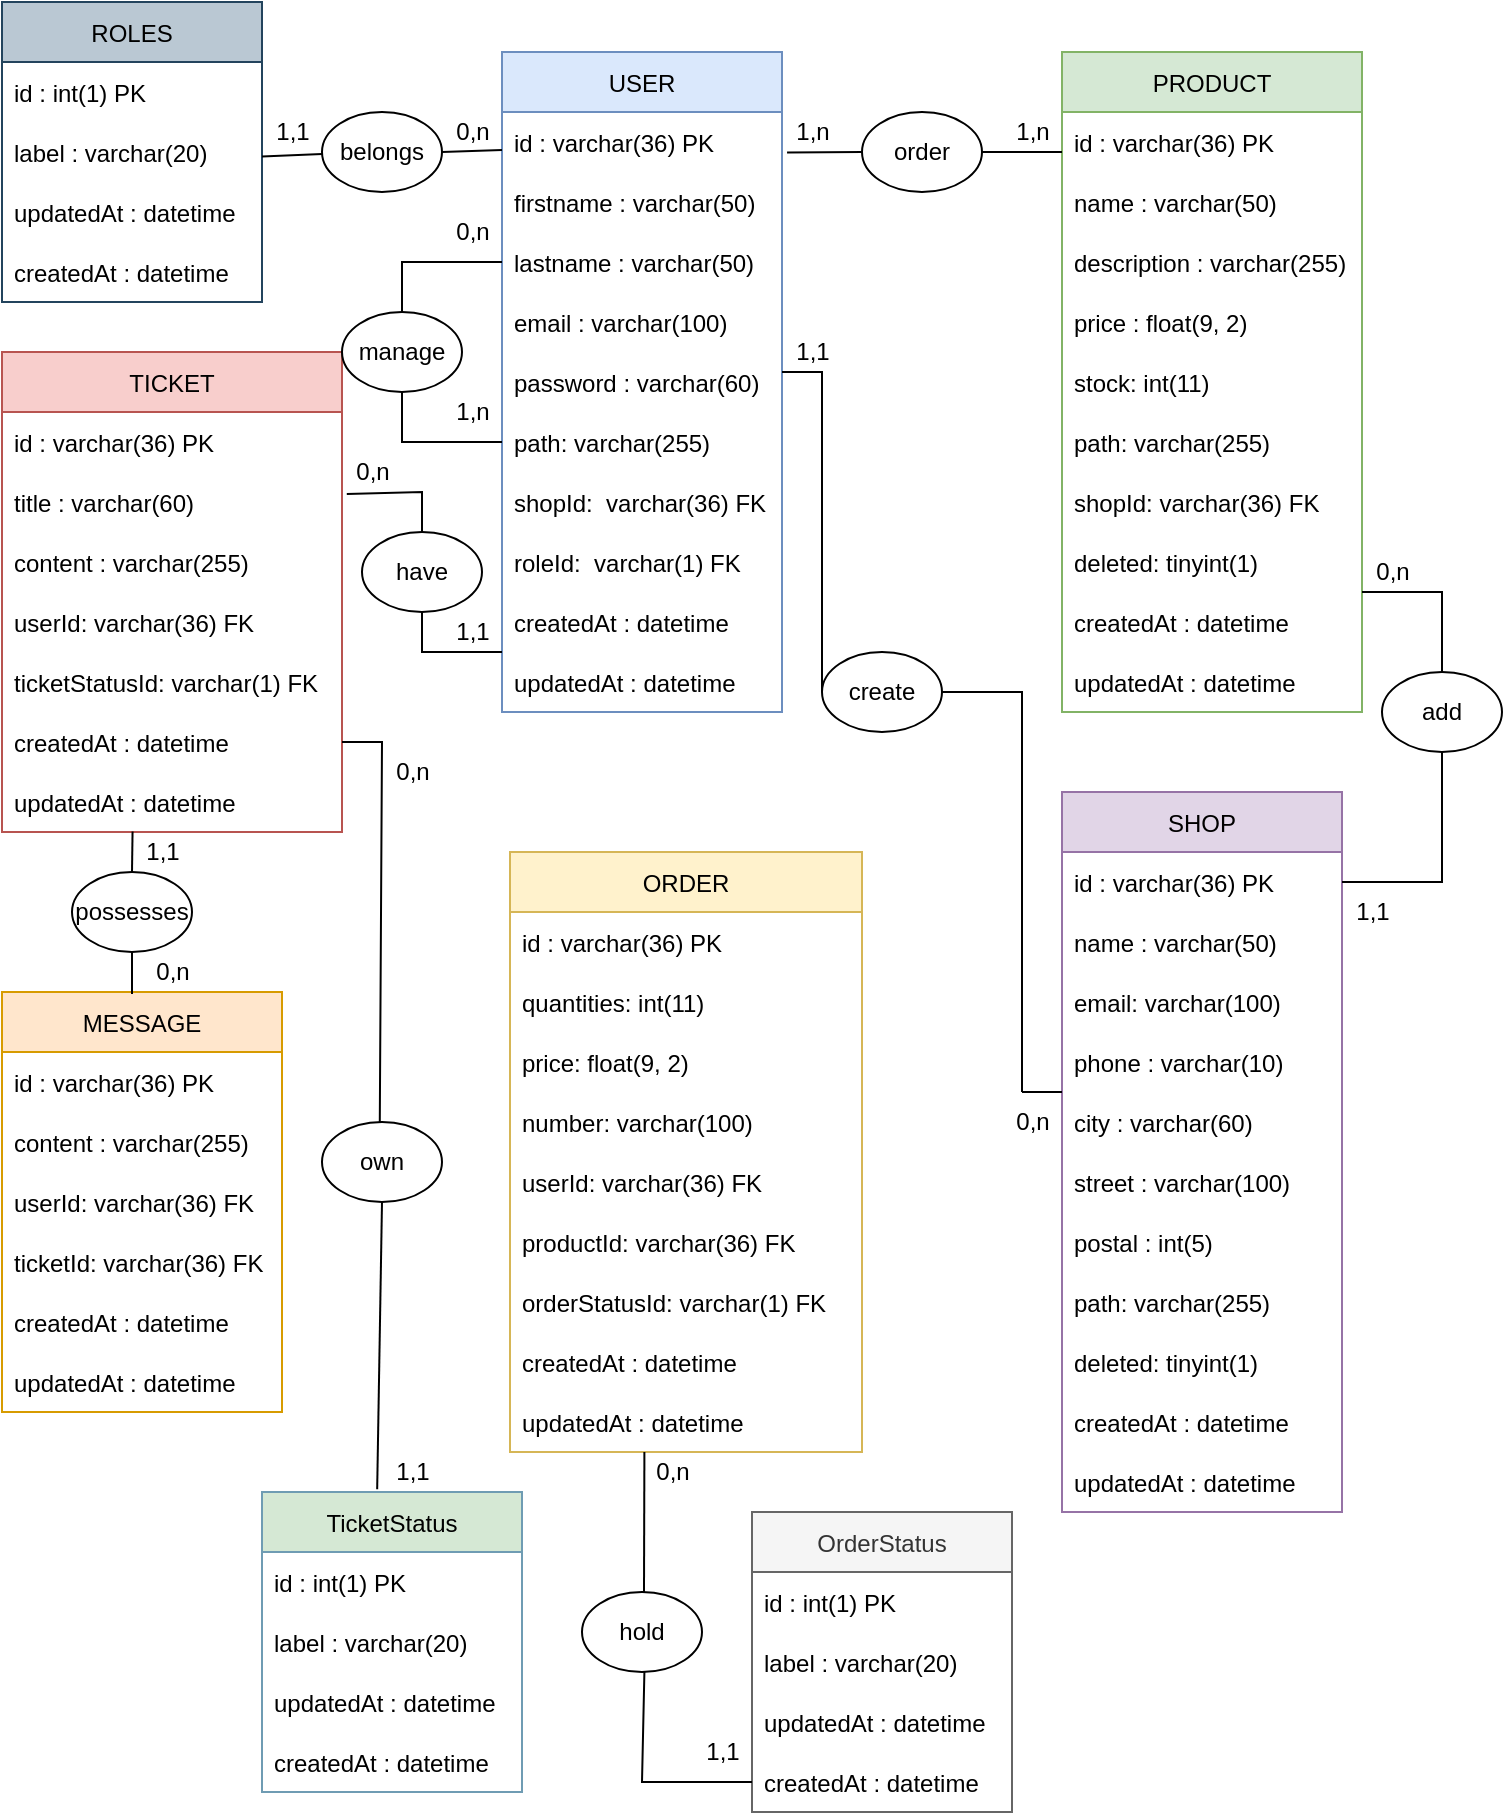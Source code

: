 <mxfile version="16.6.2" type="device"><diagram id="tA9qpuxqnUJ77roLlJ_P" name="MCD"><mxGraphModel dx="1038" dy="579" grid="1" gridSize="10" guides="1" tooltips="1" connect="1" arrows="1" fold="1" page="1" pageScale="1" pageWidth="827" pageHeight="1169" math="0" shadow="0"><root><mxCell id="0"/><mxCell id="1" parent="0"/><mxCell id="U8WOmTN2NuIGIcNUVw19-1" value="USER" style="swimlane;fontStyle=0;childLayout=stackLayout;horizontal=1;startSize=30;horizontalStack=0;resizeParent=1;resizeParentMax=0;resizeLast=0;collapsible=1;marginBottom=0;fillColor=#dae8fc;strokeColor=#6c8ebf;" parent="1" vertex="1"><mxGeometry x="270" y="50" width="140" height="330" as="geometry"/></mxCell><mxCell id="U8WOmTN2NuIGIcNUVw19-2" value="id : varchar(36) PK" style="text;strokeColor=none;fillColor=none;align=left;verticalAlign=middle;spacingLeft=4;spacingRight=4;overflow=hidden;points=[[0,0.5],[1,0.5]];portConstraint=eastwest;rotatable=0;" parent="U8WOmTN2NuIGIcNUVw19-1" vertex="1"><mxGeometry y="30" width="140" height="30" as="geometry"/></mxCell><mxCell id="U8WOmTN2NuIGIcNUVw19-3" value="firstname : varchar(50)" style="text;strokeColor=none;fillColor=none;align=left;verticalAlign=middle;spacingLeft=4;spacingRight=4;overflow=hidden;points=[[0,0.5],[1,0.5]];portConstraint=eastwest;rotatable=0;" parent="U8WOmTN2NuIGIcNUVw19-1" vertex="1"><mxGeometry y="60" width="140" height="30" as="geometry"/></mxCell><mxCell id="U8WOmTN2NuIGIcNUVw19-4" value="lastname : varchar(50)" style="text;strokeColor=none;fillColor=none;align=left;verticalAlign=middle;spacingLeft=4;spacingRight=4;overflow=hidden;points=[[0,0.5],[1,0.5]];portConstraint=eastwest;rotatable=0;" parent="U8WOmTN2NuIGIcNUVw19-1" vertex="1"><mxGeometry y="90" width="140" height="30" as="geometry"/></mxCell><mxCell id="U8WOmTN2NuIGIcNUVw19-5" value="email : varchar(100)" style="text;strokeColor=none;fillColor=none;align=left;verticalAlign=middle;spacingLeft=4;spacingRight=4;overflow=hidden;points=[[0,0.5],[1,0.5]];portConstraint=eastwest;rotatable=0;" parent="U8WOmTN2NuIGIcNUVw19-1" vertex="1"><mxGeometry y="120" width="140" height="30" as="geometry"/></mxCell><mxCell id="U8WOmTN2NuIGIcNUVw19-6" value="password : varchar(60)" style="text;strokeColor=none;fillColor=none;align=left;verticalAlign=middle;spacingLeft=4;spacingRight=4;overflow=hidden;points=[[0,0.5],[1,0.5]];portConstraint=eastwest;rotatable=0;" parent="U8WOmTN2NuIGIcNUVw19-1" vertex="1"><mxGeometry y="150" width="140" height="30" as="geometry"/></mxCell><mxCell id="Q_KJPyGHiCX88G6UlzLK-1" value="path: varchar(255)" style="text;strokeColor=none;fillColor=none;align=left;verticalAlign=middle;spacingLeft=4;spacingRight=4;overflow=hidden;points=[[0,0.5],[1,0.5]];portConstraint=eastwest;rotatable=0;" parent="U8WOmTN2NuIGIcNUVw19-1" vertex="1"><mxGeometry y="180" width="140" height="30" as="geometry"/></mxCell><mxCell id="U8WOmTN2NuIGIcNUVw19-7" value="shopId:  varchar(36) FK" style="text;strokeColor=none;fillColor=none;align=left;verticalAlign=middle;spacingLeft=4;spacingRight=4;overflow=hidden;points=[[0,0.5],[1,0.5]];portConstraint=eastwest;rotatable=0;" parent="U8WOmTN2NuIGIcNUVw19-1" vertex="1"><mxGeometry y="210" width="140" height="30" as="geometry"/></mxCell><mxCell id="AojEPkW-R613XqB9pDVa-13" value="roleId:  varchar(1) FK" style="text;strokeColor=none;fillColor=none;align=left;verticalAlign=middle;spacingLeft=4;spacingRight=4;overflow=hidden;points=[[0,0.5],[1,0.5]];portConstraint=eastwest;rotatable=0;" parent="U8WOmTN2NuIGIcNUVw19-1" vertex="1"><mxGeometry y="240" width="140" height="30" as="geometry"/></mxCell><mxCell id="U8WOmTN2NuIGIcNUVw19-22" value="createdAt : datetime" style="text;strokeColor=none;fillColor=none;align=left;verticalAlign=middle;spacingLeft=4;spacingRight=4;overflow=hidden;points=[[0,0.5],[1,0.5]];portConstraint=eastwest;rotatable=0;" parent="U8WOmTN2NuIGIcNUVw19-1" vertex="1"><mxGeometry y="270" width="140" height="30" as="geometry"/></mxCell><mxCell id="U8WOmTN2NuIGIcNUVw19-23" value="updatedAt : datetime" style="text;strokeColor=none;fillColor=none;align=left;verticalAlign=middle;spacingLeft=4;spacingRight=4;overflow=hidden;points=[[0,0.5],[1,0.5]];portConstraint=eastwest;rotatable=0;" parent="U8WOmTN2NuIGIcNUVw19-1" vertex="1"><mxGeometry y="300" width="140" height="30" as="geometry"/></mxCell><mxCell id="U8WOmTN2NuIGIcNUVw19-8" value="ROLES" style="swimlane;fontStyle=0;childLayout=stackLayout;horizontal=1;startSize=30;horizontalStack=0;resizeParent=1;resizeParentMax=0;resizeLast=0;collapsible=1;marginBottom=0;fillColor=#bac8d3;strokeColor=#23445d;" parent="1" vertex="1"><mxGeometry x="20" y="25" width="130" height="150" as="geometry"/></mxCell><mxCell id="U8WOmTN2NuIGIcNUVw19-9" value="id : int(1) PK" style="text;strokeColor=none;fillColor=none;align=left;verticalAlign=middle;spacingLeft=4;spacingRight=4;overflow=hidden;points=[[0,0.5],[1,0.5]];portConstraint=eastwest;rotatable=0;" parent="U8WOmTN2NuIGIcNUVw19-8" vertex="1"><mxGeometry y="30" width="130" height="30" as="geometry"/></mxCell><mxCell id="U8WOmTN2NuIGIcNUVw19-11" value="label : varchar(20)" style="text;strokeColor=none;fillColor=none;align=left;verticalAlign=middle;spacingLeft=4;spacingRight=4;overflow=hidden;points=[[0,0.5],[1,0.5]];portConstraint=eastwest;rotatable=0;" parent="U8WOmTN2NuIGIcNUVw19-8" vertex="1"><mxGeometry y="60" width="130" height="30" as="geometry"/></mxCell><mxCell id="j7cn3w1wYst3zkD4tlY6-9" value="updatedAt : datetime" style="text;strokeColor=none;fillColor=none;align=left;verticalAlign=middle;spacingLeft=4;spacingRight=4;overflow=hidden;points=[[0,0.5],[1,0.5]];portConstraint=eastwest;rotatable=0;" parent="U8WOmTN2NuIGIcNUVw19-8" vertex="1"><mxGeometry y="90" width="130" height="30" as="geometry"/></mxCell><mxCell id="j7cn3w1wYst3zkD4tlY6-8" value="createdAt : datetime" style="text;strokeColor=none;fillColor=none;align=left;verticalAlign=middle;spacingLeft=4;spacingRight=4;overflow=hidden;points=[[0,0.5],[1,0.5]];portConstraint=eastwest;rotatable=0;" parent="U8WOmTN2NuIGIcNUVw19-8" vertex="1"><mxGeometry y="120" width="130" height="30" as="geometry"/></mxCell><mxCell id="U8WOmTN2NuIGIcNUVw19-12" value="" style="endArrow=none;html=1;rounded=0;exitX=1;exitY=0.5;exitDx=0;exitDy=0;startArrow=none;" parent="1" source="AojEPkW-R613XqB9pDVa-9" edge="1"><mxGeometry width="50" height="50" relative="1" as="geometry"><mxPoint x="530" y="280" as="sourcePoint"/><mxPoint x="270" y="99" as="targetPoint"/></mxGeometry></mxCell><mxCell id="U8WOmTN2NuIGIcNUVw19-15" value="TICKET" style="swimlane;fontStyle=0;childLayout=stackLayout;horizontal=1;startSize=30;horizontalStack=0;resizeParent=1;resizeParentMax=0;resizeLast=0;collapsible=1;marginBottom=0;fillColor=#f8cecc;strokeColor=#b85450;" parent="1" vertex="1"><mxGeometry x="20" y="200" width="170" height="240" as="geometry"/></mxCell><mxCell id="U8WOmTN2NuIGIcNUVw19-16" value="id : varchar(36) PK" style="text;strokeColor=none;fillColor=none;align=left;verticalAlign=middle;spacingLeft=4;spacingRight=4;overflow=hidden;points=[[0,0.5],[1,0.5]];portConstraint=eastwest;rotatable=0;" parent="U8WOmTN2NuIGIcNUVw19-15" vertex="1"><mxGeometry y="30" width="170" height="30" as="geometry"/></mxCell><mxCell id="U8WOmTN2NuIGIcNUVw19-17" value="title : varchar(60)" style="text;strokeColor=none;fillColor=none;align=left;verticalAlign=middle;spacingLeft=4;spacingRight=4;overflow=hidden;points=[[0,0.5],[1,0.5]];portConstraint=eastwest;rotatable=0;" parent="U8WOmTN2NuIGIcNUVw19-15" vertex="1"><mxGeometry y="60" width="170" height="30" as="geometry"/></mxCell><mxCell id="sdQm0FFO8OONFKCx7PEC-2" value="content : varchar(255)" style="text;strokeColor=none;fillColor=none;align=left;verticalAlign=middle;spacingLeft=4;spacingRight=4;overflow=hidden;points=[[0,0.5],[1,0.5]];portConstraint=eastwest;rotatable=0;" parent="U8WOmTN2NuIGIcNUVw19-15" vertex="1"><mxGeometry y="90" width="170" height="30" as="geometry"/></mxCell><mxCell id="U8WOmTN2NuIGIcNUVw19-19" value="userId: varchar(36) FK" style="text;strokeColor=none;fillColor=none;align=left;verticalAlign=middle;spacingLeft=4;spacingRight=4;overflow=hidden;points=[[0,0.5],[1,0.5]];portConstraint=eastwest;rotatable=0;" parent="U8WOmTN2NuIGIcNUVw19-15" vertex="1"><mxGeometry y="120" width="170" height="30" as="geometry"/></mxCell><mxCell id="ZT1EzdMDe5rW_gfYRbld-31" value="ticketStatusId: varchar(1) FK" style="text;strokeColor=none;fillColor=none;align=left;verticalAlign=middle;spacingLeft=4;spacingRight=4;overflow=hidden;points=[[0,0.5],[1,0.5]];portConstraint=eastwest;rotatable=0;" vertex="1" parent="U8WOmTN2NuIGIcNUVw19-15"><mxGeometry y="150" width="170" height="30" as="geometry"/></mxCell><mxCell id="U8WOmTN2NuIGIcNUVw19-24" value="createdAt : datetime" style="text;strokeColor=none;fillColor=none;align=left;verticalAlign=middle;spacingLeft=4;spacingRight=4;overflow=hidden;points=[[0,0.5],[1,0.5]];portConstraint=eastwest;rotatable=0;" parent="U8WOmTN2NuIGIcNUVw19-15" vertex="1"><mxGeometry y="180" width="170" height="30" as="geometry"/></mxCell><mxCell id="j7cn3w1wYst3zkD4tlY6-2" value="updatedAt : datetime" style="text;strokeColor=none;fillColor=none;align=left;verticalAlign=middle;spacingLeft=4;spacingRight=4;overflow=hidden;points=[[0,0.5],[1,0.5]];portConstraint=eastwest;rotatable=0;" parent="U8WOmTN2NuIGIcNUVw19-15" vertex="1"><mxGeometry y="210" width="170" height="30" as="geometry"/></mxCell><mxCell id="U8WOmTN2NuIGIcNUVw19-26" value="MESSAGE" style="swimlane;fontStyle=0;childLayout=stackLayout;horizontal=1;startSize=30;horizontalStack=0;resizeParent=1;resizeParentMax=0;resizeLast=0;collapsible=1;marginBottom=0;fillColor=#ffe6cc;strokeColor=#d79b00;" parent="1" vertex="1"><mxGeometry x="20" y="520" width="140" height="210" as="geometry"/></mxCell><mxCell id="U8WOmTN2NuIGIcNUVw19-27" value="id : varchar(36) PK" style="text;strokeColor=none;fillColor=none;align=left;verticalAlign=middle;spacingLeft=4;spacingRight=4;overflow=hidden;points=[[0,0.5],[1,0.5]];portConstraint=eastwest;rotatable=0;" parent="U8WOmTN2NuIGIcNUVw19-26" vertex="1"><mxGeometry y="30" width="140" height="30" as="geometry"/></mxCell><mxCell id="U8WOmTN2NuIGIcNUVw19-28" value="content : varchar(255)" style="text;strokeColor=none;fillColor=none;align=left;verticalAlign=middle;spacingLeft=4;spacingRight=4;overflow=hidden;points=[[0,0.5],[1,0.5]];portConstraint=eastwest;rotatable=0;" parent="U8WOmTN2NuIGIcNUVw19-26" vertex="1"><mxGeometry y="60" width="140" height="30" as="geometry"/></mxCell><mxCell id="U8WOmTN2NuIGIcNUVw19-29" value="userId: varchar(36) FK" style="text;strokeColor=none;fillColor=none;align=left;verticalAlign=middle;spacingLeft=4;spacingRight=4;overflow=hidden;points=[[0,0.5],[1,0.5]];portConstraint=eastwest;rotatable=0;" parent="U8WOmTN2NuIGIcNUVw19-26" vertex="1"><mxGeometry y="90" width="140" height="30" as="geometry"/></mxCell><mxCell id="sdQm0FFO8OONFKCx7PEC-1" value="ticketId: varchar(36) FK" style="text;strokeColor=none;fillColor=none;align=left;verticalAlign=middle;spacingLeft=4;spacingRight=4;overflow=hidden;points=[[0,0.5],[1,0.5]];portConstraint=eastwest;rotatable=0;" parent="U8WOmTN2NuIGIcNUVw19-26" vertex="1"><mxGeometry y="120" width="140" height="30" as="geometry"/></mxCell><mxCell id="U8WOmTN2NuIGIcNUVw19-30" value="createdAt : datetime" style="text;strokeColor=none;fillColor=none;align=left;verticalAlign=middle;spacingLeft=4;spacingRight=4;overflow=hidden;points=[[0,0.5],[1,0.5]];portConstraint=eastwest;rotatable=0;" parent="U8WOmTN2NuIGIcNUVw19-26" vertex="1"><mxGeometry y="150" width="140" height="30" as="geometry"/></mxCell><mxCell id="j7cn3w1wYst3zkD4tlY6-3" value="updatedAt : datetime" style="text;strokeColor=none;fillColor=none;align=left;verticalAlign=middle;spacingLeft=4;spacingRight=4;overflow=hidden;points=[[0,0.5],[1,0.5]];portConstraint=eastwest;rotatable=0;" parent="U8WOmTN2NuIGIcNUVw19-26" vertex="1"><mxGeometry y="180" width="140" height="30" as="geometry"/></mxCell><mxCell id="U8WOmTN2NuIGIcNUVw19-31" value="SHOP" style="swimlane;fontStyle=0;childLayout=stackLayout;horizontal=1;startSize=30;horizontalStack=0;resizeParent=1;resizeParentMax=0;resizeLast=0;collapsible=1;marginBottom=0;fillColor=#e1d5e7;strokeColor=#9673a6;" parent="1" vertex="1"><mxGeometry x="550" y="420" width="140" height="360" as="geometry"/></mxCell><mxCell id="U8WOmTN2NuIGIcNUVw19-32" value="id : varchar(36) PK" style="text;strokeColor=none;fillColor=none;align=left;verticalAlign=middle;spacingLeft=4;spacingRight=4;overflow=hidden;points=[[0,0.5],[1,0.5]];portConstraint=eastwest;rotatable=0;" parent="U8WOmTN2NuIGIcNUVw19-31" vertex="1"><mxGeometry y="30" width="140" height="30" as="geometry"/></mxCell><mxCell id="U8WOmTN2NuIGIcNUVw19-33" value="name : varchar(50)" style="text;strokeColor=none;fillColor=none;align=left;verticalAlign=middle;spacingLeft=4;spacingRight=4;overflow=hidden;points=[[0,0.5],[1,0.5]];portConstraint=eastwest;rotatable=0;" parent="U8WOmTN2NuIGIcNUVw19-31" vertex="1"><mxGeometry y="60" width="140" height="30" as="geometry"/></mxCell><mxCell id="U8WOmTN2NuIGIcNUVw19-34" value="email: varchar(100)" style="text;strokeColor=none;fillColor=none;align=left;verticalAlign=middle;spacingLeft=4;spacingRight=4;overflow=hidden;points=[[0,0.5],[1,0.5]];portConstraint=eastwest;rotatable=0;" parent="U8WOmTN2NuIGIcNUVw19-31" vertex="1"><mxGeometry y="90" width="140" height="30" as="geometry"/></mxCell><mxCell id="ZT1EzdMDe5rW_gfYRbld-3" value="phone : varchar(10)" style="text;strokeColor=none;fillColor=none;align=left;verticalAlign=middle;spacingLeft=4;spacingRight=4;overflow=hidden;points=[[0,0.5],[1,0.5]];portConstraint=eastwest;rotatable=0;" vertex="1" parent="U8WOmTN2NuIGIcNUVw19-31"><mxGeometry y="120" width="140" height="30" as="geometry"/></mxCell><mxCell id="U8WOmTN2NuIGIcNUVw19-35" value="city : varchar(60)" style="text;strokeColor=none;fillColor=none;align=left;verticalAlign=middle;spacingLeft=4;spacingRight=4;overflow=hidden;points=[[0,0.5],[1,0.5]];portConstraint=eastwest;rotatable=0;" parent="U8WOmTN2NuIGIcNUVw19-31" vertex="1"><mxGeometry y="150" width="140" height="30" as="geometry"/></mxCell><mxCell id="U8WOmTN2NuIGIcNUVw19-36" value="street : varchar(100)" style="text;strokeColor=none;fillColor=none;align=left;verticalAlign=middle;spacingLeft=4;spacingRight=4;overflow=hidden;points=[[0,0.5],[1,0.5]];portConstraint=eastwest;rotatable=0;" parent="U8WOmTN2NuIGIcNUVw19-31" vertex="1"><mxGeometry y="180" width="140" height="30" as="geometry"/></mxCell><mxCell id="U8WOmTN2NuIGIcNUVw19-37" value="postal : int(5)" style="text;strokeColor=none;fillColor=none;align=left;verticalAlign=middle;spacingLeft=4;spacingRight=4;overflow=hidden;points=[[0,0.5],[1,0.5]];portConstraint=eastwest;rotatable=0;" parent="U8WOmTN2NuIGIcNUVw19-31" vertex="1"><mxGeometry y="210" width="140" height="30" as="geometry"/></mxCell><mxCell id="Q_KJPyGHiCX88G6UlzLK-3" value="path: varchar(255)" style="text;strokeColor=none;fillColor=none;align=left;verticalAlign=middle;spacingLeft=4;spacingRight=4;overflow=hidden;points=[[0,0.5],[1,0.5]];portConstraint=eastwest;rotatable=0;" parent="U8WOmTN2NuIGIcNUVw19-31" vertex="1"><mxGeometry y="240" width="140" height="30" as="geometry"/></mxCell><mxCell id="ZT1EzdMDe5rW_gfYRbld-4" value="deleted: tinyint(1)" style="text;strokeColor=none;fillColor=none;align=left;verticalAlign=middle;spacingLeft=4;spacingRight=4;overflow=hidden;points=[[0,0.5],[1,0.5]];portConstraint=eastwest;rotatable=0;" vertex="1" parent="U8WOmTN2NuIGIcNUVw19-31"><mxGeometry y="270" width="140" height="30" as="geometry"/></mxCell><mxCell id="U8WOmTN2NuIGIcNUVw19-39" value="createdAt : datetime" style="text;strokeColor=none;fillColor=none;align=left;verticalAlign=middle;spacingLeft=4;spacingRight=4;overflow=hidden;points=[[0,0.5],[1,0.5]];portConstraint=eastwest;rotatable=0;" parent="U8WOmTN2NuIGIcNUVw19-31" vertex="1"><mxGeometry y="300" width="140" height="30" as="geometry"/></mxCell><mxCell id="ZT1EzdMDe5rW_gfYRbld-5" value="updatedAt : datetime" style="text;strokeColor=none;fillColor=none;align=left;verticalAlign=middle;spacingLeft=4;spacingRight=4;overflow=hidden;points=[[0,0.5],[1,0.5]];portConstraint=eastwest;rotatable=0;" vertex="1" parent="U8WOmTN2NuIGIcNUVw19-31"><mxGeometry y="330" width="140" height="30" as="geometry"/></mxCell><mxCell id="U8WOmTN2NuIGIcNUVw19-41" value="PRODUCT" style="swimlane;fontStyle=0;childLayout=stackLayout;horizontal=1;startSize=30;horizontalStack=0;resizeParent=1;resizeParentMax=0;resizeLast=0;collapsible=1;marginBottom=0;fillColor=#d5e8d4;strokeColor=#82b366;" parent="1" vertex="1"><mxGeometry x="550" y="50" width="150" height="330" as="geometry"/></mxCell><mxCell id="U8WOmTN2NuIGIcNUVw19-42" value="id : varchar(36) PK" style="text;strokeColor=none;fillColor=none;align=left;verticalAlign=middle;spacingLeft=4;spacingRight=4;overflow=hidden;points=[[0,0.5],[1,0.5]];portConstraint=eastwest;rotatable=0;" parent="U8WOmTN2NuIGIcNUVw19-41" vertex="1"><mxGeometry y="30" width="150" height="30" as="geometry"/></mxCell><mxCell id="U8WOmTN2NuIGIcNUVw19-43" value="name : varchar(50)" style="text;strokeColor=none;fillColor=none;align=left;verticalAlign=middle;spacingLeft=4;spacingRight=4;overflow=hidden;points=[[0,0.5],[1,0.5]];portConstraint=eastwest;rotatable=0;" parent="U8WOmTN2NuIGIcNUVw19-41" vertex="1"><mxGeometry y="60" width="150" height="30" as="geometry"/></mxCell><mxCell id="U8WOmTN2NuIGIcNUVw19-44" value="description : varchar(255)" style="text;strokeColor=none;fillColor=none;align=left;verticalAlign=middle;spacingLeft=4;spacingRight=4;overflow=hidden;points=[[0,0.5],[1,0.5]];portConstraint=eastwest;rotatable=0;" parent="U8WOmTN2NuIGIcNUVw19-41" vertex="1"><mxGeometry y="90" width="150" height="30" as="geometry"/></mxCell><mxCell id="ZT1EzdMDe5rW_gfYRbld-1" value="price : float(9, 2)" style="text;strokeColor=none;fillColor=none;align=left;verticalAlign=middle;spacingLeft=4;spacingRight=4;overflow=hidden;points=[[0,0.5],[1,0.5]];portConstraint=eastwest;rotatable=0;" vertex="1" parent="U8WOmTN2NuIGIcNUVw19-41"><mxGeometry y="120" width="150" height="30" as="geometry"/></mxCell><mxCell id="U8WOmTN2NuIGIcNUVw19-46" value="stock: int(11)" style="text;strokeColor=none;fillColor=none;align=left;verticalAlign=middle;spacingLeft=4;spacingRight=4;overflow=hidden;points=[[0,0.5],[1,0.5]];portConstraint=eastwest;rotatable=0;" parent="U8WOmTN2NuIGIcNUVw19-41" vertex="1"><mxGeometry y="150" width="150" height="30" as="geometry"/></mxCell><mxCell id="Q_KJPyGHiCX88G6UlzLK-2" value="path: varchar(255)" style="text;strokeColor=none;fillColor=none;align=left;verticalAlign=middle;spacingLeft=4;spacingRight=4;overflow=hidden;points=[[0,0.5],[1,0.5]];portConstraint=eastwest;rotatable=0;" parent="U8WOmTN2NuIGIcNUVw19-41" vertex="1"><mxGeometry y="180" width="150" height="30" as="geometry"/></mxCell><mxCell id="U8WOmTN2NuIGIcNUVw19-47" value="shopId: varchar(36) FK" style="text;strokeColor=none;fillColor=none;align=left;verticalAlign=middle;spacingLeft=4;spacingRight=4;overflow=hidden;points=[[0,0.5],[1,0.5]];portConstraint=eastwest;rotatable=0;" parent="U8WOmTN2NuIGIcNUVw19-41" vertex="1"><mxGeometry y="210" width="150" height="30" as="geometry"/></mxCell><mxCell id="ZT1EzdMDe5rW_gfYRbld-38" value="deleted: tinyint(1)" style="text;strokeColor=none;fillColor=none;align=left;verticalAlign=middle;spacingLeft=4;spacingRight=4;overflow=hidden;points=[[0,0.5],[1,0.5]];portConstraint=eastwest;rotatable=0;" vertex="1" parent="U8WOmTN2NuIGIcNUVw19-41"><mxGeometry y="240" width="150" height="30" as="geometry"/></mxCell><mxCell id="U8WOmTN2NuIGIcNUVw19-51" value="createdAt : datetime" style="text;strokeColor=none;fillColor=none;align=left;verticalAlign=middle;spacingLeft=4;spacingRight=4;overflow=hidden;points=[[0,0.5],[1,0.5]];portConstraint=eastwest;rotatable=0;" parent="U8WOmTN2NuIGIcNUVw19-41" vertex="1"><mxGeometry y="270" width="150" height="30" as="geometry"/></mxCell><mxCell id="U8WOmTN2NuIGIcNUVw19-50" value="updatedAt : datetime" style="text;strokeColor=none;fillColor=none;align=left;verticalAlign=middle;spacingLeft=4;spacingRight=4;overflow=hidden;points=[[0,0.5],[1,0.5]];portConstraint=eastwest;rotatable=0;" parent="U8WOmTN2NuIGIcNUVw19-41" vertex="1"><mxGeometry y="300" width="150" height="30" as="geometry"/></mxCell><mxCell id="U8WOmTN2NuIGIcNUVw19-52" value="add" style="ellipse;whiteSpace=wrap;html=1;" parent="1" vertex="1"><mxGeometry x="710" y="360" width="60" height="40" as="geometry"/></mxCell><mxCell id="U8WOmTN2NuIGIcNUVw19-53" value="" style="endArrow=none;html=1;rounded=0;entryX=0.5;entryY=0;entryDx=0;entryDy=0;" parent="1" target="U8WOmTN2NuIGIcNUVw19-52" edge="1"><mxGeometry width="50" height="50" relative="1" as="geometry"><mxPoint x="700" y="320" as="sourcePoint"/><mxPoint x="390" y="380" as="targetPoint"/><Array as="points"><mxPoint x="740" y="320"/></Array></mxGeometry></mxCell><mxCell id="U8WOmTN2NuIGIcNUVw19-54" value="" style="endArrow=none;html=1;rounded=0;exitX=1;exitY=0.5;exitDx=0;exitDy=0;entryX=0.5;entryY=1;entryDx=0;entryDy=0;" parent="1" source="U8WOmTN2NuIGIcNUVw19-32" edge="1" target="U8WOmTN2NuIGIcNUVw19-52"><mxGeometry width="50" height="50" relative="1" as="geometry"><mxPoint x="710" y="480" as="sourcePoint"/><mxPoint x="720" y="400" as="targetPoint"/><Array as="points"><mxPoint x="740" y="465"/></Array></mxGeometry></mxCell><mxCell id="U8WOmTN2NuIGIcNUVw19-55" value="1,1" style="text;html=1;align=center;verticalAlign=middle;resizable=0;points=[];autosize=1;strokeColor=none;fillColor=none;" parent="1" vertex="1"><mxGeometry x="690" y="470" width="30" height="20" as="geometry"/></mxCell><mxCell id="U8WOmTN2NuIGIcNUVw19-56" value="0,n" style="text;html=1;align=center;verticalAlign=middle;resizable=0;points=[];autosize=1;strokeColor=none;fillColor=none;" parent="1" vertex="1"><mxGeometry x="700" y="300" width="30" height="20" as="geometry"/></mxCell><mxCell id="U8WOmTN2NuIGIcNUVw19-60" value="1,1" style="text;html=1;align=center;verticalAlign=middle;resizable=0;points=[];autosize=1;strokeColor=none;fillColor=none;" parent="1" vertex="1"><mxGeometry x="85" y="440" width="30" height="20" as="geometry"/></mxCell><mxCell id="U8WOmTN2NuIGIcNUVw19-61" value="0,n" style="text;html=1;align=center;verticalAlign=middle;resizable=0;points=[];autosize=1;strokeColor=none;fillColor=none;" parent="1" vertex="1"><mxGeometry x="90" y="500" width="30" height="20" as="geometry"/></mxCell><mxCell id="U8WOmTN2NuIGIcNUVw19-62" value="have" style="ellipse;whiteSpace=wrap;html=1;" parent="1" vertex="1"><mxGeometry x="200" y="290" width="60" height="40" as="geometry"/></mxCell><mxCell id="U8WOmTN2NuIGIcNUVw19-64" value="" style="endArrow=none;html=1;rounded=0;exitX=0.5;exitY=1;exitDx=0;exitDy=0;" parent="1" source="U8WOmTN2NuIGIcNUVw19-62" edge="1"><mxGeometry width="50" height="50" relative="1" as="geometry"><mxPoint x="210" y="330" as="sourcePoint"/><mxPoint x="270" y="350" as="targetPoint"/><Array as="points"><mxPoint x="230" y="350"/></Array></mxGeometry></mxCell><mxCell id="U8WOmTN2NuIGIcNUVw19-65" value="0,n" style="text;html=1;align=center;verticalAlign=middle;resizable=0;points=[];autosize=1;strokeColor=none;fillColor=none;" parent="1" vertex="1"><mxGeometry x="190" y="250" width="30" height="20" as="geometry"/></mxCell><mxCell id="U8WOmTN2NuIGIcNUVw19-66" value="1,1" style="text;html=1;align=center;verticalAlign=middle;resizable=0;points=[];autosize=1;strokeColor=none;fillColor=none;" parent="1" vertex="1"><mxGeometry x="240" y="330" width="30" height="20" as="geometry"/></mxCell><mxCell id="U8WOmTN2NuIGIcNUVw19-67" value="create" style="ellipse;whiteSpace=wrap;html=1;" parent="1" vertex="1"><mxGeometry x="430" y="350" width="60" height="40" as="geometry"/></mxCell><mxCell id="U8WOmTN2NuIGIcNUVw19-68" value="" style="endArrow=none;html=1;rounded=0;entryX=0;entryY=0.5;entryDx=0;entryDy=0;" parent="1" target="U8WOmTN2NuIGIcNUVw19-67" edge="1"><mxGeometry width="50" height="50" relative="1" as="geometry"><mxPoint x="410" y="210" as="sourcePoint"/><mxPoint x="410" y="320" as="targetPoint"/><Array as="points"><mxPoint x="430" y="210"/></Array></mxGeometry></mxCell><mxCell id="U8WOmTN2NuIGIcNUVw19-70" value="" style="endArrow=none;html=1;rounded=0;entryX=1;entryY=0.5;entryDx=0;entryDy=0;" parent="1" target="U8WOmTN2NuIGIcNUVw19-67" edge="1"><mxGeometry width="50" height="50" relative="1" as="geometry"><mxPoint x="530" y="570" as="sourcePoint"/><mxPoint x="410" y="420" as="targetPoint"/><Array as="points"><mxPoint x="530" y="370"/></Array></mxGeometry></mxCell><mxCell id="U8WOmTN2NuIGIcNUVw19-71" value="" style="endArrow=none;html=1;rounded=0;" parent="1" edge="1"><mxGeometry width="50" height="50" relative="1" as="geometry"><mxPoint x="550" y="570" as="sourcePoint"/><mxPoint x="530" y="570" as="targetPoint"/></mxGeometry></mxCell><mxCell id="U8WOmTN2NuIGIcNUVw19-72" value="0,n" style="text;html=1;align=center;verticalAlign=middle;resizable=0;points=[];autosize=1;strokeColor=none;fillColor=none;" parent="1" vertex="1"><mxGeometry x="520" y="575" width="30" height="20" as="geometry"/></mxCell><mxCell id="U8WOmTN2NuIGIcNUVw19-73" value="1,1" style="text;html=1;align=center;verticalAlign=middle;resizable=0;points=[];autosize=1;strokeColor=none;fillColor=none;" parent="1" vertex="1"><mxGeometry x="410" y="190" width="30" height="20" as="geometry"/></mxCell><mxCell id="U8WOmTN2NuIGIcNUVw19-74" value="order" style="ellipse;whiteSpace=wrap;html=1;" parent="1" vertex="1"><mxGeometry x="450" y="80" width="60" height="40" as="geometry"/></mxCell><mxCell id="U8WOmTN2NuIGIcNUVw19-76" value="" style="endArrow=none;html=1;rounded=0;exitX=1;exitY=0.5;exitDx=0;exitDy=0;" parent="1" source="U8WOmTN2NuIGIcNUVw19-74" edge="1"><mxGeometry width="50" height="50" relative="1" as="geometry"><mxPoint x="360" y="270" as="sourcePoint"/><mxPoint x="550" y="100" as="targetPoint"/></mxGeometry></mxCell><mxCell id="U8WOmTN2NuIGIcNUVw19-78" value="" style="endArrow=none;html=1;rounded=0;exitX=1.018;exitY=0.676;exitDx=0;exitDy=0;entryX=0;entryY=0.5;entryDx=0;entryDy=0;exitPerimeter=0;" parent="1" source="U8WOmTN2NuIGIcNUVw19-2" target="U8WOmTN2NuIGIcNUVw19-74" edge="1"><mxGeometry width="50" height="50" relative="1" as="geometry"><mxPoint x="500" y="110" as="sourcePoint"/><mxPoint x="560" y="110" as="targetPoint"/></mxGeometry></mxCell><mxCell id="U8WOmTN2NuIGIcNUVw19-79" value="1,n" style="text;html=1;align=center;verticalAlign=middle;resizable=0;points=[];autosize=1;strokeColor=none;fillColor=none;" parent="1" vertex="1"><mxGeometry x="520" y="80" width="30" height="20" as="geometry"/></mxCell><mxCell id="U8WOmTN2NuIGIcNUVw19-80" value="1,n" style="text;html=1;align=center;verticalAlign=middle;resizable=0;points=[];autosize=1;strokeColor=none;fillColor=none;" parent="1" vertex="1"><mxGeometry x="410" y="80" width="30" height="20" as="geometry"/></mxCell><mxCell id="U8WOmTN2NuIGIcNUVw19-81" value="manage" style="ellipse;whiteSpace=wrap;html=1;" parent="1" vertex="1"><mxGeometry x="190" y="180" width="60" height="40" as="geometry"/></mxCell><mxCell id="U8WOmTN2NuIGIcNUVw19-82" value="" style="endArrow=none;html=1;rounded=0;entryX=0.5;entryY=1;entryDx=0;entryDy=0;exitX=0;exitY=0.5;exitDx=0;exitDy=0;" parent="1" source="Q_KJPyGHiCX88G6UlzLK-1" target="U8WOmTN2NuIGIcNUVw19-81" edge="1"><mxGeometry width="50" height="50" relative="1" as="geometry"><mxPoint x="440" y="310" as="sourcePoint"/><mxPoint x="490" y="260" as="targetPoint"/><Array as="points"><mxPoint x="220" y="245"/></Array></mxGeometry></mxCell><mxCell id="U8WOmTN2NuIGIcNUVw19-83" value="" style="endArrow=none;html=1;rounded=0;entryX=0.5;entryY=0;entryDx=0;entryDy=0;exitX=0;exitY=0.5;exitDx=0;exitDy=0;" parent="1" target="U8WOmTN2NuIGIcNUVw19-81" edge="1"><mxGeometry width="50" height="50" relative="1" as="geometry"><mxPoint x="270" y="155" as="sourcePoint"/><mxPoint x="220" y="130.0" as="targetPoint"/><Array as="points"><mxPoint x="220" y="155"/></Array></mxGeometry></mxCell><mxCell id="U8WOmTN2NuIGIcNUVw19-84" value="0,n" style="text;html=1;align=center;verticalAlign=middle;resizable=0;points=[];autosize=1;strokeColor=none;fillColor=none;" parent="1" vertex="1"><mxGeometry x="240" y="130" width="30" height="20" as="geometry"/></mxCell><mxCell id="U8WOmTN2NuIGIcNUVw19-85" value="1,n" style="text;html=1;align=center;verticalAlign=middle;resizable=0;points=[];autosize=1;strokeColor=none;fillColor=none;" parent="1" vertex="1"><mxGeometry x="240" y="220" width="30" height="20" as="geometry"/></mxCell><mxCell id="AojEPkW-R613XqB9pDVa-9" value="belongs" style="ellipse;whiteSpace=wrap;html=1;" parent="1" vertex="1"><mxGeometry x="180" y="80" width="60" height="40" as="geometry"/></mxCell><mxCell id="AojEPkW-R613XqB9pDVa-10" value="" style="endArrow=none;html=1;rounded=0;exitX=0;exitY=1.11;exitDx=0;exitDy=0;exitPerimeter=0;" parent="1" source="AojEPkW-R613XqB9pDVa-11" target="AojEPkW-R613XqB9pDVa-9" edge="1"><mxGeometry width="50" height="50" relative="1" as="geometry"><mxPoint x="149.48" y="98.88" as="sourcePoint"/><mxPoint x="270" y="99" as="targetPoint"/></mxGeometry></mxCell><mxCell id="AojEPkW-R613XqB9pDVa-11" value="1,1" style="text;html=1;align=center;verticalAlign=middle;resizable=0;points=[];autosize=1;strokeColor=none;fillColor=none;" parent="1" vertex="1"><mxGeometry x="150" y="80" width="30" height="20" as="geometry"/></mxCell><mxCell id="AojEPkW-R613XqB9pDVa-12" value="0,n" style="text;html=1;align=center;verticalAlign=middle;resizable=0;points=[];autosize=1;strokeColor=none;fillColor=none;" parent="1" vertex="1"><mxGeometry x="240" y="80" width="30" height="20" as="geometry"/></mxCell><mxCell id="AojEPkW-R613XqB9pDVa-16" value="" style="endArrow=none;html=1;rounded=0;exitX=0.5;exitY=1;exitDx=0;exitDy=0;" parent="1" source="U8WOmTN2NuIGIcNUVw19-57" edge="1"><mxGeometry width="50" height="50" relative="1" as="geometry"><mxPoint x="330" y="600" as="sourcePoint"/><mxPoint x="85" y="521" as="targetPoint"/></mxGeometry></mxCell><mxCell id="U8WOmTN2NuIGIcNUVw19-57" value="possesses" style="ellipse;whiteSpace=wrap;html=1;" parent="1" vertex="1"><mxGeometry x="55" y="460" width="60" height="40" as="geometry"/></mxCell><mxCell id="ZT1EzdMDe5rW_gfYRbld-6" value="ORDER" style="swimlane;fontStyle=0;childLayout=stackLayout;horizontal=1;startSize=30;horizontalStack=0;resizeParent=1;resizeParentMax=0;resizeLast=0;collapsible=1;marginBottom=0;fillColor=#fff2cc;strokeColor=#d6b656;" vertex="1" parent="1"><mxGeometry x="274" y="450" width="176" height="300" as="geometry"/></mxCell><mxCell id="ZT1EzdMDe5rW_gfYRbld-7" value="id : varchar(36) PK" style="text;strokeColor=none;fillColor=none;align=left;verticalAlign=middle;spacingLeft=4;spacingRight=4;overflow=hidden;points=[[0,0.5],[1,0.5]];portConstraint=eastwest;rotatable=0;" vertex="1" parent="ZT1EzdMDe5rW_gfYRbld-6"><mxGeometry y="30" width="176" height="30" as="geometry"/></mxCell><mxCell id="ZT1EzdMDe5rW_gfYRbld-20" value="quantities: int(11)" style="text;strokeColor=none;fillColor=none;align=left;verticalAlign=middle;spacingLeft=4;spacingRight=4;overflow=hidden;points=[[0,0.5],[1,0.5]];portConstraint=eastwest;rotatable=0;" vertex="1" parent="ZT1EzdMDe5rW_gfYRbld-6"><mxGeometry y="60" width="176" height="30" as="geometry"/></mxCell><mxCell id="ZT1EzdMDe5rW_gfYRbld-21" value="price: float(9, 2)" style="text;strokeColor=none;fillColor=none;align=left;verticalAlign=middle;spacingLeft=4;spacingRight=4;overflow=hidden;points=[[0,0.5],[1,0.5]];portConstraint=eastwest;rotatable=0;" vertex="1" parent="ZT1EzdMDe5rW_gfYRbld-6"><mxGeometry y="90" width="176" height="30" as="geometry"/></mxCell><mxCell id="ZT1EzdMDe5rW_gfYRbld-22" value="number: varchar(100)" style="text;strokeColor=none;fillColor=none;align=left;verticalAlign=middle;spacingLeft=4;spacingRight=4;overflow=hidden;points=[[0,0.5],[1,0.5]];portConstraint=eastwest;rotatable=0;" vertex="1" parent="ZT1EzdMDe5rW_gfYRbld-6"><mxGeometry y="120" width="176" height="30" as="geometry"/></mxCell><mxCell id="ZT1EzdMDe5rW_gfYRbld-23" value="userId: varchar(36) FK" style="text;strokeColor=none;fillColor=none;align=left;verticalAlign=middle;spacingLeft=4;spacingRight=4;overflow=hidden;points=[[0,0.5],[1,0.5]];portConstraint=eastwest;rotatable=0;" vertex="1" parent="ZT1EzdMDe5rW_gfYRbld-6"><mxGeometry y="150" width="176" height="30" as="geometry"/></mxCell><mxCell id="ZT1EzdMDe5rW_gfYRbld-24" value="productId: varchar(36) FK" style="text;strokeColor=none;fillColor=none;align=left;verticalAlign=middle;spacingLeft=4;spacingRight=4;overflow=hidden;points=[[0,0.5],[1,0.5]];portConstraint=eastwest;rotatable=0;" vertex="1" parent="ZT1EzdMDe5rW_gfYRbld-6"><mxGeometry y="180" width="176" height="30" as="geometry"/></mxCell><mxCell id="ZT1EzdMDe5rW_gfYRbld-25" value="orderStatusId: varchar(1) FK" style="text;strokeColor=none;fillColor=none;align=left;verticalAlign=middle;spacingLeft=4;spacingRight=4;overflow=hidden;points=[[0,0.5],[1,0.5]];portConstraint=eastwest;rotatable=0;" vertex="1" parent="ZT1EzdMDe5rW_gfYRbld-6"><mxGeometry y="210" width="176" height="30" as="geometry"/></mxCell><mxCell id="ZT1EzdMDe5rW_gfYRbld-16" value="createdAt : datetime" style="text;strokeColor=none;fillColor=none;align=left;verticalAlign=middle;spacingLeft=4;spacingRight=4;overflow=hidden;points=[[0,0.5],[1,0.5]];portConstraint=eastwest;rotatable=0;" vertex="1" parent="ZT1EzdMDe5rW_gfYRbld-6"><mxGeometry y="240" width="176" height="30" as="geometry"/></mxCell><mxCell id="ZT1EzdMDe5rW_gfYRbld-17" value="updatedAt : datetime" style="text;strokeColor=none;fillColor=none;align=left;verticalAlign=middle;spacingLeft=4;spacingRight=4;overflow=hidden;points=[[0,0.5],[1,0.5]];portConstraint=eastwest;rotatable=0;" vertex="1" parent="ZT1EzdMDe5rW_gfYRbld-6"><mxGeometry y="270" width="176" height="30" as="geometry"/></mxCell><mxCell id="ZT1EzdMDe5rW_gfYRbld-19" value="" style="endArrow=none;html=1;rounded=0;entryX=0.5;entryY=0;entryDx=0;entryDy=0;exitX=0.08;exitY=1.05;exitDx=0;exitDy=0;exitPerimeter=0;" edge="1" parent="1" source="U8WOmTN2NuIGIcNUVw19-65" target="U8WOmTN2NuIGIcNUVw19-62"><mxGeometry width="50" height="50" relative="1" as="geometry"><mxPoint x="170" y="250" as="sourcePoint"/><mxPoint x="230" y="270" as="targetPoint"/><Array as="points"><mxPoint x="230" y="270"/></Array></mxGeometry></mxCell><mxCell id="ZT1EzdMDe5rW_gfYRbld-26" value="OrderStatus" style="swimlane;fontStyle=0;childLayout=stackLayout;horizontal=1;startSize=30;horizontalStack=0;resizeParent=1;resizeParentMax=0;resizeLast=0;collapsible=1;marginBottom=0;fillColor=#f5f5f5;strokeColor=#666666;fontColor=#333333;" vertex="1" parent="1"><mxGeometry x="395" y="780" width="130" height="150" as="geometry"/></mxCell><mxCell id="ZT1EzdMDe5rW_gfYRbld-27" value="id : int(1) PK" style="text;strokeColor=none;fillColor=none;align=left;verticalAlign=middle;spacingLeft=4;spacingRight=4;overflow=hidden;points=[[0,0.5],[1,0.5]];portConstraint=eastwest;rotatable=0;" vertex="1" parent="ZT1EzdMDe5rW_gfYRbld-26"><mxGeometry y="30" width="130" height="30" as="geometry"/></mxCell><mxCell id="ZT1EzdMDe5rW_gfYRbld-28" value="label : varchar(20)" style="text;strokeColor=none;fillColor=none;align=left;verticalAlign=middle;spacingLeft=4;spacingRight=4;overflow=hidden;points=[[0,0.5],[1,0.5]];portConstraint=eastwest;rotatable=0;" vertex="1" parent="ZT1EzdMDe5rW_gfYRbld-26"><mxGeometry y="60" width="130" height="30" as="geometry"/></mxCell><mxCell id="ZT1EzdMDe5rW_gfYRbld-29" value="updatedAt : datetime" style="text;strokeColor=none;fillColor=none;align=left;verticalAlign=middle;spacingLeft=4;spacingRight=4;overflow=hidden;points=[[0,0.5],[1,0.5]];portConstraint=eastwest;rotatable=0;" vertex="1" parent="ZT1EzdMDe5rW_gfYRbld-26"><mxGeometry y="90" width="130" height="30" as="geometry"/></mxCell><mxCell id="ZT1EzdMDe5rW_gfYRbld-30" value="createdAt : datetime" style="text;strokeColor=none;fillColor=none;align=left;verticalAlign=middle;spacingLeft=4;spacingRight=4;overflow=hidden;points=[[0,0.5],[1,0.5]];portConstraint=eastwest;rotatable=0;" vertex="1" parent="ZT1EzdMDe5rW_gfYRbld-26"><mxGeometry y="120" width="130" height="30" as="geometry"/></mxCell><mxCell id="ZT1EzdMDe5rW_gfYRbld-32" value="" style="endArrow=none;html=1;rounded=0;exitX=0.384;exitY=0.993;exitDx=0;exitDy=0;entryX=0.5;entryY=0;entryDx=0;entryDy=0;exitPerimeter=0;" edge="1" parent="1" source="j7cn3w1wYst3zkD4tlY6-2" target="U8WOmTN2NuIGIcNUVw19-57"><mxGeometry width="50" height="50" relative="1" as="geometry"><mxPoint x="95" y="510" as="sourcePoint"/><mxPoint x="95" y="530" as="targetPoint"/></mxGeometry></mxCell><mxCell id="ZT1EzdMDe5rW_gfYRbld-33" value="TicketStatus" style="swimlane;fontStyle=0;childLayout=stackLayout;horizontal=1;startSize=30;horizontalStack=0;resizeParent=1;resizeParentMax=0;resizeLast=0;collapsible=1;marginBottom=0;fillColor=#d5e8d4;strokeColor=#6F9CB3;" vertex="1" parent="1"><mxGeometry x="150" y="770" width="130" height="150" as="geometry"/></mxCell><mxCell id="ZT1EzdMDe5rW_gfYRbld-34" value="id : int(1) PK" style="text;strokeColor=none;fillColor=none;align=left;verticalAlign=middle;spacingLeft=4;spacingRight=4;overflow=hidden;points=[[0,0.5],[1,0.5]];portConstraint=eastwest;rotatable=0;" vertex="1" parent="ZT1EzdMDe5rW_gfYRbld-33"><mxGeometry y="30" width="130" height="30" as="geometry"/></mxCell><mxCell id="ZT1EzdMDe5rW_gfYRbld-35" value="label : varchar(20)" style="text;strokeColor=none;fillColor=none;align=left;verticalAlign=middle;spacingLeft=4;spacingRight=4;overflow=hidden;points=[[0,0.5],[1,0.5]];portConstraint=eastwest;rotatable=0;" vertex="1" parent="ZT1EzdMDe5rW_gfYRbld-33"><mxGeometry y="60" width="130" height="30" as="geometry"/></mxCell><mxCell id="ZT1EzdMDe5rW_gfYRbld-36" value="updatedAt : datetime" style="text;strokeColor=none;fillColor=none;align=left;verticalAlign=middle;spacingLeft=4;spacingRight=4;overflow=hidden;points=[[0,0.5],[1,0.5]];portConstraint=eastwest;rotatable=0;" vertex="1" parent="ZT1EzdMDe5rW_gfYRbld-33"><mxGeometry y="90" width="130" height="30" as="geometry"/></mxCell><mxCell id="ZT1EzdMDe5rW_gfYRbld-37" value="createdAt : datetime" style="text;strokeColor=none;fillColor=none;align=left;verticalAlign=middle;spacingLeft=4;spacingRight=4;overflow=hidden;points=[[0,0.5],[1,0.5]];portConstraint=eastwest;rotatable=0;" vertex="1" parent="ZT1EzdMDe5rW_gfYRbld-33"><mxGeometry y="120" width="130" height="30" as="geometry"/></mxCell><mxCell id="ZT1EzdMDe5rW_gfYRbld-39" value="own" style="ellipse;whiteSpace=wrap;html=1;" vertex="1" parent="1"><mxGeometry x="180" y="585" width="60" height="40" as="geometry"/></mxCell><mxCell id="ZT1EzdMDe5rW_gfYRbld-40" value="hold" style="ellipse;whiteSpace=wrap;html=1;" vertex="1" parent="1"><mxGeometry x="310" y="820" width="60" height="40" as="geometry"/></mxCell><mxCell id="ZT1EzdMDe5rW_gfYRbld-41" value="" style="endArrow=none;html=1;rounded=0;exitX=0.5;exitY=1;exitDx=0;exitDy=0;entryX=0.443;entryY=-0.009;entryDx=0;entryDy=0;entryPerimeter=0;" edge="1" parent="1" source="ZT1EzdMDe5rW_gfYRbld-39" target="ZT1EzdMDe5rW_gfYRbld-33"><mxGeometry width="50" height="50" relative="1" as="geometry"><mxPoint x="95" y="510" as="sourcePoint"/><mxPoint x="210" y="760" as="targetPoint"/></mxGeometry></mxCell><mxCell id="ZT1EzdMDe5rW_gfYRbld-42" value="" style="endArrow=none;html=1;rounded=0;entryX=0.443;entryY=-0.009;entryDx=0;entryDy=0;entryPerimeter=0;exitX=1;exitY=0.5;exitDx=0;exitDy=0;" edge="1" parent="1" source="U8WOmTN2NuIGIcNUVw19-24"><mxGeometry width="50" height="50" relative="1" as="geometry"><mxPoint x="211" y="390" as="sourcePoint"/><mxPoint x="208.9" y="585.0" as="targetPoint"/><Array as="points"><mxPoint x="210" y="395"/></Array></mxGeometry></mxCell><mxCell id="ZT1EzdMDe5rW_gfYRbld-43" value="" style="endArrow=none;html=1;rounded=0;exitX=0.5;exitY=1;exitDx=0;exitDy=0;" edge="1" parent="1"><mxGeometry width="50" height="50" relative="1" as="geometry"><mxPoint x="341.2" y="750" as="sourcePoint"/><mxPoint x="341" y="820" as="targetPoint"/></mxGeometry></mxCell><mxCell id="ZT1EzdMDe5rW_gfYRbld-44" value="" style="endArrow=none;html=1;rounded=0;exitX=0.5;exitY=1;exitDx=0;exitDy=0;entryX=0;entryY=0.5;entryDx=0;entryDy=0;" edge="1" parent="1" target="ZT1EzdMDe5rW_gfYRbld-30"><mxGeometry width="50" height="50" relative="1" as="geometry"><mxPoint x="341.2" y="860" as="sourcePoint"/><mxPoint x="338.79" y="1003.65" as="targetPoint"/><Array as="points"><mxPoint x="340" y="915"/></Array></mxGeometry></mxCell><mxCell id="ZT1EzdMDe5rW_gfYRbld-45" value="0,n" style="text;html=1;align=center;verticalAlign=middle;resizable=0;points=[];autosize=1;strokeColor=none;fillColor=none;" vertex="1" parent="1"><mxGeometry x="210" y="400" width="30" height="20" as="geometry"/></mxCell><mxCell id="ZT1EzdMDe5rW_gfYRbld-46" value="1,1" style="text;html=1;align=center;verticalAlign=middle;resizable=0;points=[];autosize=1;strokeColor=none;fillColor=none;" vertex="1" parent="1"><mxGeometry x="210" y="750" width="30" height="20" as="geometry"/></mxCell><mxCell id="ZT1EzdMDe5rW_gfYRbld-47" value="1,1" style="text;html=1;align=center;verticalAlign=middle;resizable=0;points=[];autosize=1;strokeColor=none;fillColor=none;" vertex="1" parent="1"><mxGeometry x="365" y="890" width="30" height="20" as="geometry"/></mxCell><mxCell id="ZT1EzdMDe5rW_gfYRbld-48" value="0,n" style="text;html=1;align=center;verticalAlign=middle;resizable=0;points=[];autosize=1;strokeColor=none;fillColor=none;" vertex="1" parent="1"><mxGeometry x="340" y="750" width="30" height="20" as="geometry"/></mxCell></root></mxGraphModel></diagram></mxfile>